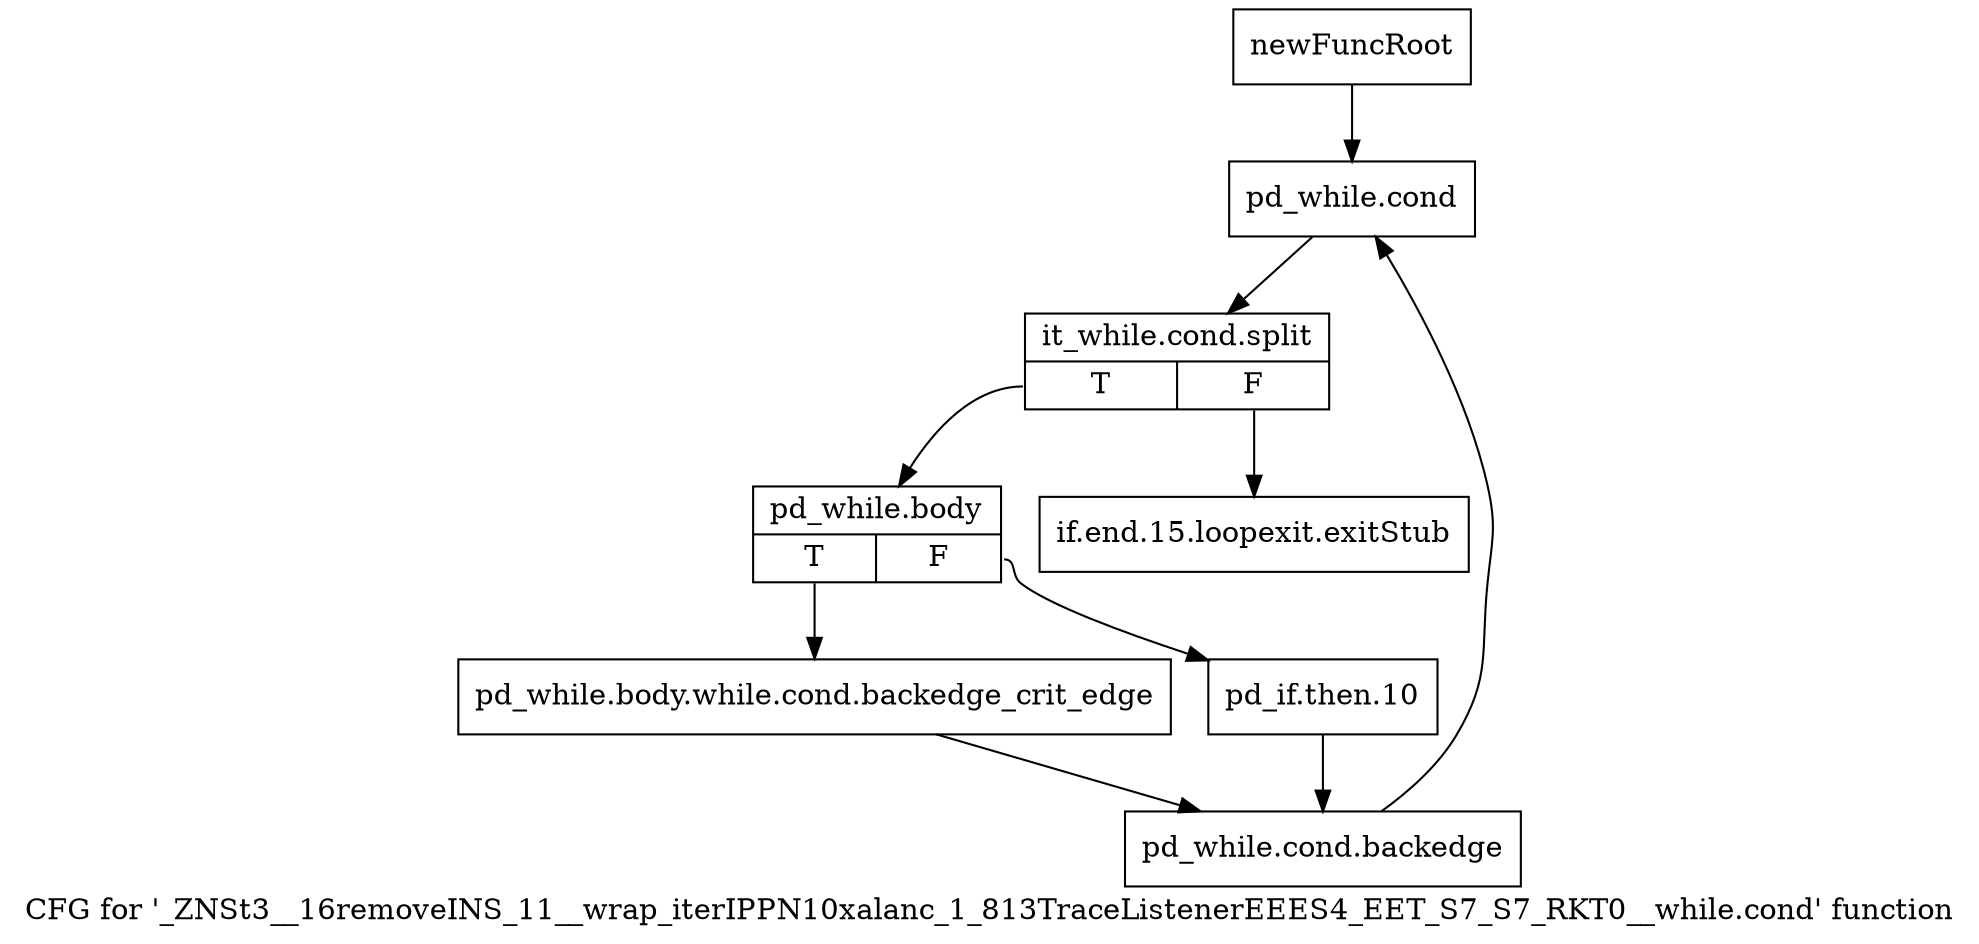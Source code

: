 digraph "CFG for '_ZNSt3__16removeINS_11__wrap_iterIPPN10xalanc_1_813TraceListenerEEES4_EET_S7_S7_RKT0__while.cond' function" {
	label="CFG for '_ZNSt3__16removeINS_11__wrap_iterIPPN10xalanc_1_813TraceListenerEEES4_EET_S7_S7_RKT0__while.cond' function";

	Node0x837f480 [shape=record,label="{newFuncRoot}"];
	Node0x837f480 -> Node0x837f520;
	Node0x837f4d0 [shape=record,label="{if.end.15.loopexit.exitStub}"];
	Node0x837f520 [shape=record,label="{pd_while.cond}"];
	Node0x837f520 -> Node0xd182f30;
	Node0xd182f30 [shape=record,label="{it_while.cond.split|{<s0>T|<s1>F}}"];
	Node0xd182f30:s0 -> Node0x837f570;
	Node0xd182f30:s1 -> Node0x837f4d0;
	Node0x837f570 [shape=record,label="{pd_while.body|{<s0>T|<s1>F}}"];
	Node0x837f570:s0 -> Node0x837f610;
	Node0x837f570:s1 -> Node0x837f5c0;
	Node0x837f5c0 [shape=record,label="{pd_if.then.10}"];
	Node0x837f5c0 -> Node0x837f660;
	Node0x837f610 [shape=record,label="{pd_while.body.while.cond.backedge_crit_edge}"];
	Node0x837f610 -> Node0x837f660;
	Node0x837f660 [shape=record,label="{pd_while.cond.backedge}"];
	Node0x837f660 -> Node0x837f520;
}

